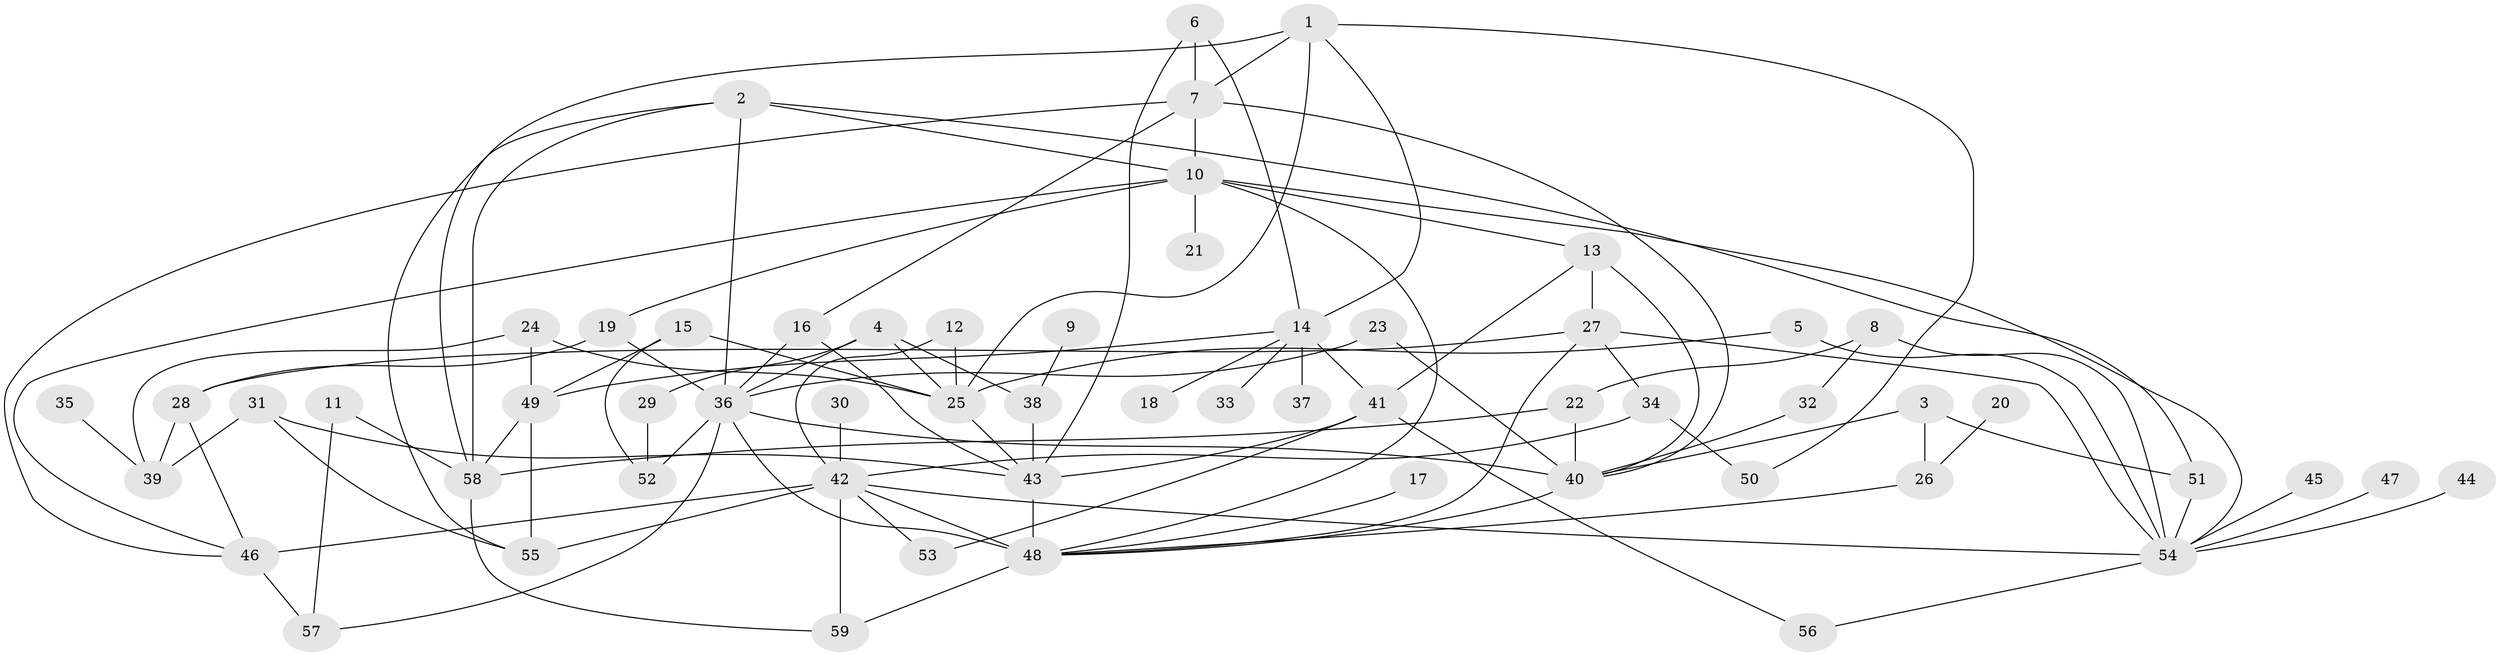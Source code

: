 // original degree distribution, {6: 0.03389830508474576, 7: 0.03389830508474576, 1: 0.1864406779661017, 4: 0.13559322033898305, 3: 0.2966101694915254, 2: 0.23728813559322035, 5: 0.06779661016949153, 9: 0.00847457627118644}
// Generated by graph-tools (version 1.1) at 2025/49/03/09/25 03:49:26]
// undirected, 59 vertices, 107 edges
graph export_dot {
graph [start="1"]
  node [color=gray90,style=filled];
  1;
  2;
  3;
  4;
  5;
  6;
  7;
  8;
  9;
  10;
  11;
  12;
  13;
  14;
  15;
  16;
  17;
  18;
  19;
  20;
  21;
  22;
  23;
  24;
  25;
  26;
  27;
  28;
  29;
  30;
  31;
  32;
  33;
  34;
  35;
  36;
  37;
  38;
  39;
  40;
  41;
  42;
  43;
  44;
  45;
  46;
  47;
  48;
  49;
  50;
  51;
  52;
  53;
  54;
  55;
  56;
  57;
  58;
  59;
  1 -- 7 [weight=1.0];
  1 -- 14 [weight=1.0];
  1 -- 25 [weight=1.0];
  1 -- 50 [weight=1.0];
  1 -- 58 [weight=1.0];
  2 -- 10 [weight=1.0];
  2 -- 36 [weight=1.0];
  2 -- 51 [weight=1.0];
  2 -- 55 [weight=1.0];
  2 -- 58 [weight=1.0];
  3 -- 26 [weight=1.0];
  3 -- 40 [weight=1.0];
  3 -- 51 [weight=1.0];
  4 -- 25 [weight=1.0];
  4 -- 29 [weight=1.0];
  4 -- 36 [weight=1.0];
  4 -- 38 [weight=1.0];
  5 -- 25 [weight=1.0];
  5 -- 54 [weight=1.0];
  6 -- 7 [weight=1.0];
  6 -- 14 [weight=1.0];
  6 -- 43 [weight=1.0];
  7 -- 10 [weight=2.0];
  7 -- 16 [weight=1.0];
  7 -- 40 [weight=1.0];
  7 -- 46 [weight=1.0];
  8 -- 22 [weight=1.0];
  8 -- 32 [weight=1.0];
  8 -- 54 [weight=1.0];
  9 -- 38 [weight=1.0];
  10 -- 13 [weight=1.0];
  10 -- 19 [weight=1.0];
  10 -- 21 [weight=1.0];
  10 -- 46 [weight=1.0];
  10 -- 48 [weight=1.0];
  10 -- 54 [weight=1.0];
  11 -- 57 [weight=1.0];
  11 -- 58 [weight=1.0];
  12 -- 25 [weight=1.0];
  12 -- 42 [weight=1.0];
  13 -- 27 [weight=1.0];
  13 -- 40 [weight=1.0];
  13 -- 41 [weight=1.0];
  14 -- 18 [weight=1.0];
  14 -- 33 [weight=1.0];
  14 -- 37 [weight=1.0];
  14 -- 41 [weight=1.0];
  14 -- 49 [weight=1.0];
  15 -- 25 [weight=1.0];
  15 -- 49 [weight=1.0];
  15 -- 52 [weight=1.0];
  16 -- 36 [weight=1.0];
  16 -- 43 [weight=1.0];
  17 -- 48 [weight=1.0];
  19 -- 28 [weight=1.0];
  19 -- 36 [weight=1.0];
  20 -- 26 [weight=1.0];
  22 -- 40 [weight=1.0];
  22 -- 58 [weight=1.0];
  23 -- 36 [weight=1.0];
  23 -- 40 [weight=2.0];
  24 -- 25 [weight=1.0];
  24 -- 39 [weight=1.0];
  24 -- 49 [weight=1.0];
  25 -- 43 [weight=1.0];
  26 -- 48 [weight=1.0];
  27 -- 28 [weight=1.0];
  27 -- 34 [weight=1.0];
  27 -- 48 [weight=1.0];
  27 -- 54 [weight=1.0];
  28 -- 39 [weight=1.0];
  28 -- 46 [weight=1.0];
  29 -- 52 [weight=1.0];
  30 -- 42 [weight=1.0];
  31 -- 39 [weight=1.0];
  31 -- 43 [weight=1.0];
  31 -- 55 [weight=1.0];
  32 -- 40 [weight=1.0];
  34 -- 42 [weight=1.0];
  34 -- 50 [weight=1.0];
  35 -- 39 [weight=1.0];
  36 -- 40 [weight=1.0];
  36 -- 48 [weight=1.0];
  36 -- 52 [weight=1.0];
  36 -- 57 [weight=1.0];
  38 -- 43 [weight=1.0];
  40 -- 48 [weight=1.0];
  41 -- 43 [weight=1.0];
  41 -- 53 [weight=1.0];
  41 -- 56 [weight=1.0];
  42 -- 46 [weight=2.0];
  42 -- 48 [weight=1.0];
  42 -- 53 [weight=1.0];
  42 -- 54 [weight=1.0];
  42 -- 55 [weight=1.0];
  42 -- 59 [weight=1.0];
  43 -- 48 [weight=2.0];
  44 -- 54 [weight=1.0];
  45 -- 54 [weight=1.0];
  46 -- 57 [weight=1.0];
  47 -- 54 [weight=1.0];
  48 -- 59 [weight=2.0];
  49 -- 55 [weight=1.0];
  49 -- 58 [weight=1.0];
  51 -- 54 [weight=1.0];
  54 -- 56 [weight=1.0];
  58 -- 59 [weight=2.0];
}

